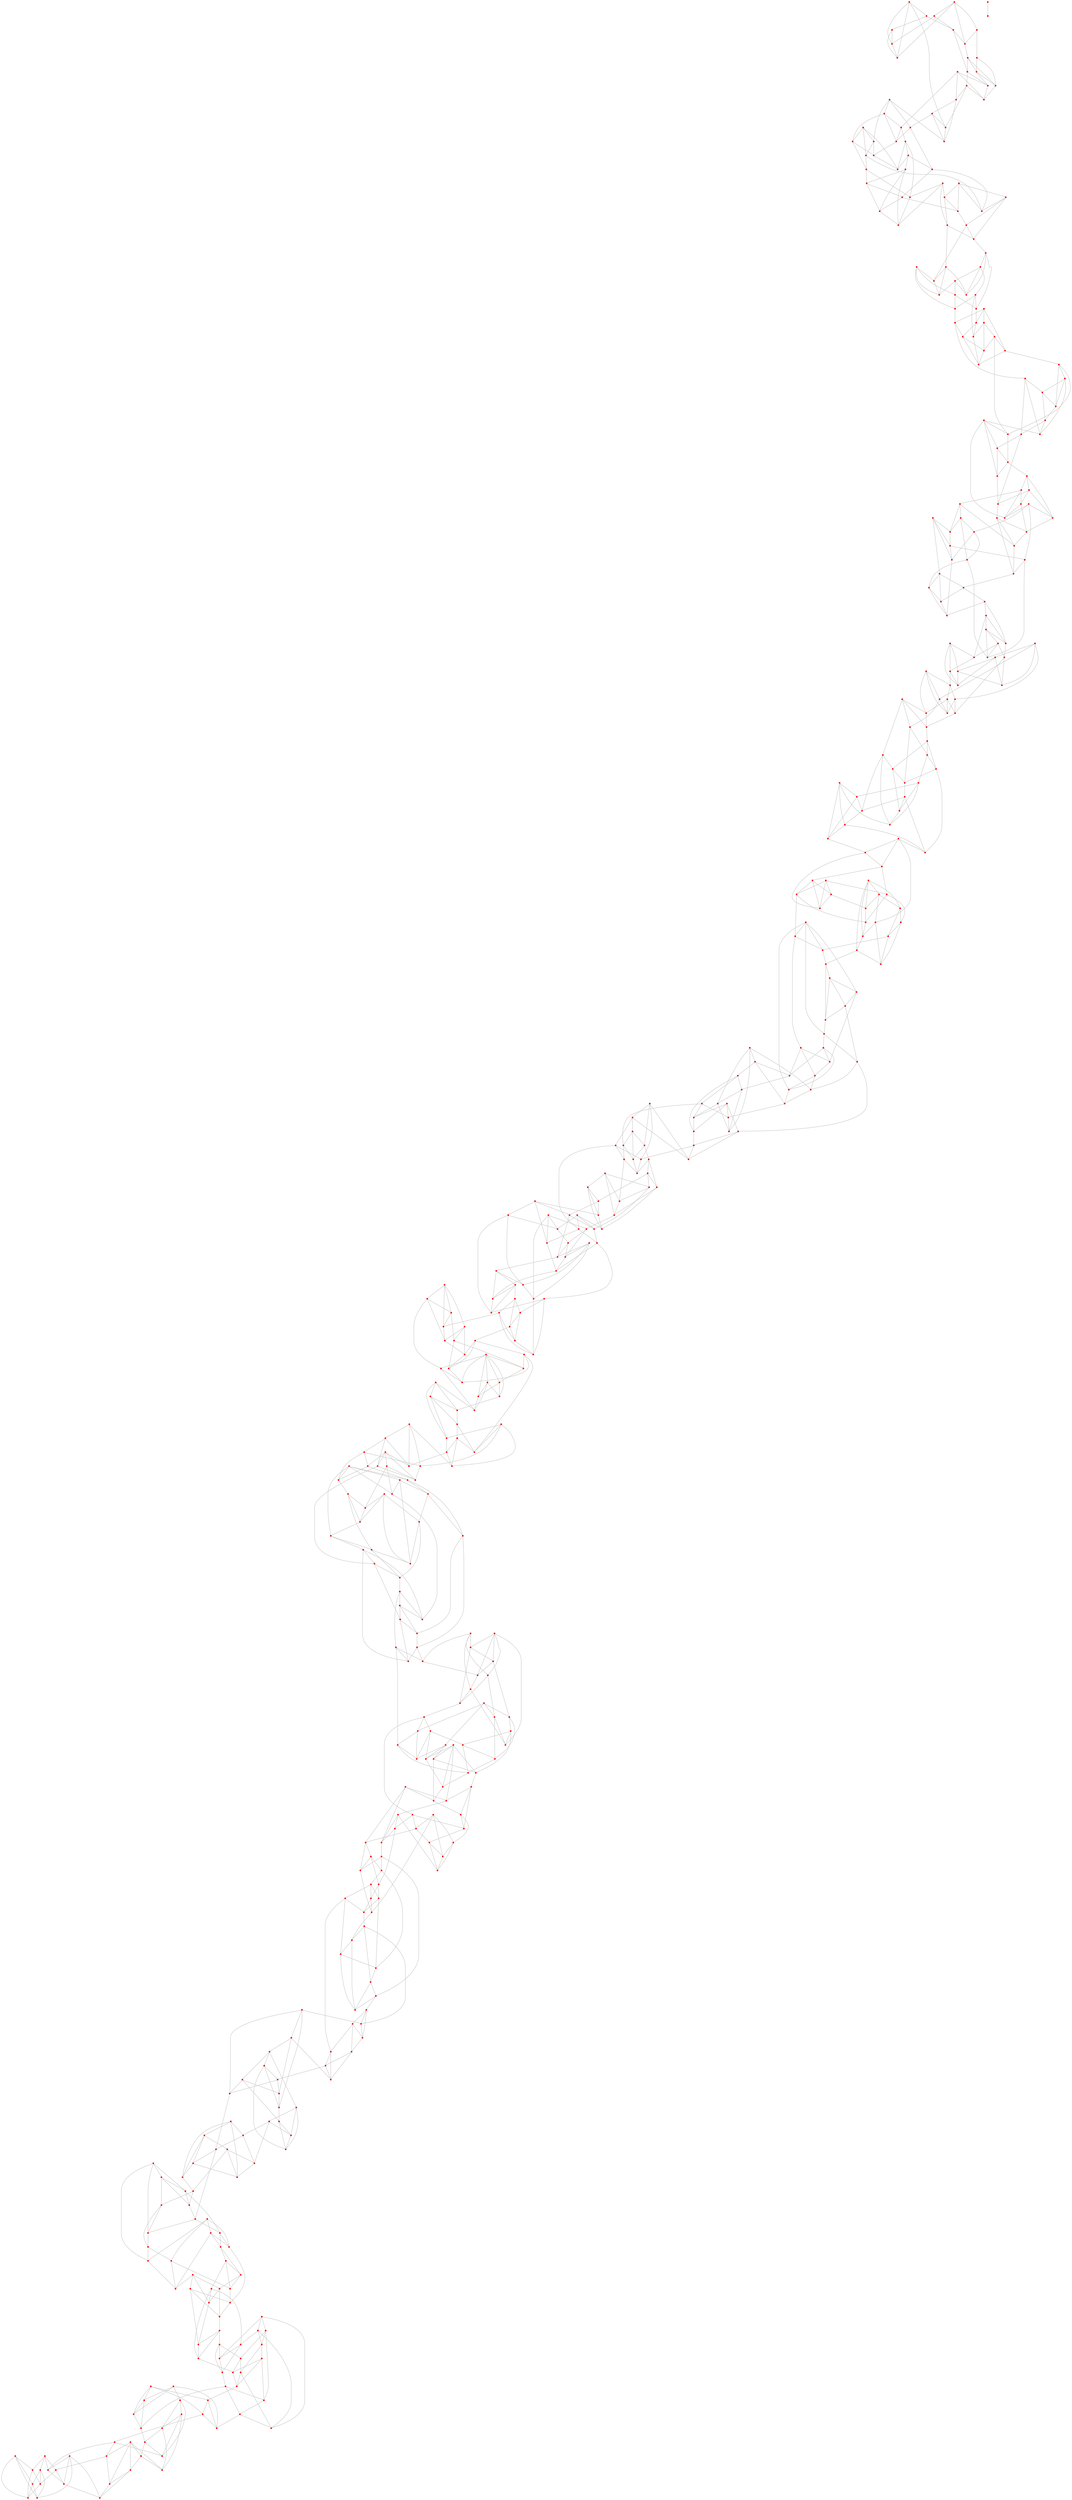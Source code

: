 graph {
	0 [color=red shape=point]
	1 [color=red shape=point]
	2 [color=red shape=point]
	3 [color=red shape=point]
	4 [color=red shape=point]
	5 [color=red shape=point]
	6 [color=red shape=point]
	7 [color=red shape=point]
	8 [color=red shape=point]
	9 [color=red shape=point]
	10 [color=red shape=point]
	11 [color=red shape=point]
	12 [color=red shape=point]
	13 [color=red shape=point]
	14 [color=red shape=point]
	15 [color=red shape=point]
	16 [color=red shape=point]
	17 [color=red shape=point]
	18 [color=red shape=point]
	19 [color=red shape=point]
	20 [color=red shape=point]
	21 [color=red shape=point]
	22 [color=red shape=point]
	23 [color=red shape=point]
	24 [color=red shape=point]
	25 [color=red shape=point]
	26 [color=red shape=point]
	27 [color=red shape=point]
	28 [color=red shape=point]
	29 [color=red shape=point]
	30 [color=red shape=point]
	31 [color=red shape=point]
	32 [color=red shape=point]
	33 [color=red shape=point]
	34 [color=red shape=point]
	35 [color=red shape=point]
	36 [color=red shape=point]
	37 [color=red shape=point]
	38 [color=red shape=point]
	39 [color=red shape=point]
	40 [color=red shape=point]
	41 [color=red shape=point]
	42 [color=red shape=point]
	43 [color=red shape=point]
	44 [color=red shape=point]
	45 [color=red shape=point]
	46 [color=red shape=point]
	47 [color=red shape=point]
	48 [color=red shape=point]
	49 [color=red shape=point]
	50 [color=red shape=point]
	51 [color=red shape=point]
	52 [color=red shape=point]
	53 [color=red shape=point]
	54 [color=red shape=point]
	55 [color=red shape=point]
	56 [color=red shape=point]
	57 [color=red shape=point]
	58 [color=red shape=point]
	59 [color=red shape=point]
	60 [color=red shape=point]
	61 [color=red shape=point]
	62 [color=red shape=point]
	63 [color=red shape=point]
	64 [color=red shape=point]
	65 [color=red shape=point]
	66 [color=red shape=point]
	67 [color=red shape=point]
	68 [color=red shape=point]
	69 [color=red shape=point]
	70 [color=red shape=point]
	71 [color=red shape=point]
	72 [color=red shape=point]
	73 [color=red shape=point]
	74 [color=red shape=point]
	75 [color=red shape=point]
	76 [color=red shape=point]
	77 [color=red shape=point]
	78 [color=red shape=point]
	79 [color=red shape=point]
	80 [color=red shape=point]
	81 [color=red shape=point]
	82 [color=red shape=point]
	83 [color=red shape=point]
	84 [color=red shape=point]
	85 [color=red shape=point]
	86 [color=red shape=point]
	87 [color=red shape=point]
	88 [color=red shape=point]
	89 [color=red shape=point]
	90 [color=red shape=point]
	91 [color=red shape=point]
	92 [color=red shape=point]
	93 [color=red shape=point]
	94 [color=red shape=point]
	95 [color=red shape=point]
	96 [color=red shape=point]
	97 [color=red shape=point]
	98 [color=red shape=point]
	99 [color=red shape=point]
	100 [color=red shape=point]
	101 [color=red shape=point]
	102 [color=red shape=point]
	103 [color=red shape=point]
	104 [color=red shape=point]
	105 [color=red shape=point]
	106 [color=red shape=point]
	107 [color=red shape=point]
	108 [color=red shape=point]
	109 [color=red shape=point]
	110 [color=red shape=point]
	111 [color=red shape=point]
	112 [color=red shape=point]
	113 [color=red shape=point]
	114 [color=red shape=point]
	115 [color=red shape=point]
	116 [color=red shape=point]
	117 [color=red shape=point]
	118 [color=red shape=point]
	119 [color=red shape=point]
	120 [color=red shape=point]
	121 [color=red shape=point]
	122 [color=red shape=point]
	123 [color=red shape=point]
	124 [color=red shape=point]
	125 [color=red shape=point]
	126 [color=red shape=point]
	127 [color=red shape=point]
	128 [color=red shape=point]
	129 [color=red shape=point]
	130 [color=red shape=point]
	131 [color=red shape=point]
	132 [color=red shape=point]
	133 [color=red shape=point]
	134 [color=red shape=point]
	135 [color=red shape=point]
	136 [color=red shape=point]
	137 [color=red shape=point]
	138 [color=red shape=point]
	139 [color=red shape=point]
	140 [color=red shape=point]
	141 [color=red shape=point]
	142 [color=red shape=point]
	143 [color=red shape=point]
	144 [color=red shape=point]
	145 [color=red shape=point]
	146 [color=red shape=point]
	147 [color=red shape=point]
	148 [color=red shape=point]
	149 [color=red shape=point]
	150 [color=red shape=point]
	151 [color=red shape=point]
	152 [color=red shape=point]
	153 [color=red shape=point]
	154 [color=red shape=point]
	155 [color=red shape=point]
	156 [color=red shape=point]
	157 [color=red shape=point]
	158 [color=red shape=point]
	159 [color=red shape=point]
	160 [color=red shape=point]
	161 [color=red shape=point]
	162 [color=red shape=point]
	163 [color=red shape=point]
	164 [color=red shape=point]
	165 [color=red shape=point]
	166 [color=red shape=point]
	167 [color=red shape=point]
	168 [color=red shape=point]
	169 [color=red shape=point]
	170 [color=red shape=point]
	171 [color=red shape=point]
	172 [color=red shape=point]
	173 [color=red shape=point]
	174 [color=red shape=point]
	175 [color=red shape=point]
	176 [color=red shape=point]
	177 [color=red shape=point]
	178 [color=red shape=point]
	179 [color=red shape=point]
	180 [color=red shape=point]
	181 [color=red shape=point]
	182 [color=red shape=point]
	183 [color=red shape=point]
	184 [color=red shape=point]
	185 [color=red shape=point]
	186 [color=red shape=point]
	187 [color=red shape=point]
	188 [color=red shape=point]
	189 [color=red shape=point]
	190 [color=red shape=point]
	191 [color=red shape=point]
	192 [color=red shape=point]
	193 [color=red shape=point]
	194 [color=red shape=point]
	195 [color=red shape=point]
	196 [color=red shape=point]
	197 [color=red shape=point]
	198 [color=red shape=point]
	199 [color=red shape=point]
	200 [color=red shape=point]
	201 [color=red shape=point]
	202 [color=red shape=point]
	203 [color=red shape=point]
	204 [color=red shape=point]
	205 [color=red shape=point]
	206 [color=red shape=point]
	207 [color=red shape=point]
	208 [color=red shape=point]
	209 [color=red shape=point]
	210 [color=red shape=point]
	211 [color=red shape=point]
	212 [color=red shape=point]
	213 [color=red shape=point]
	214 [color=red shape=point]
	215 [color=red shape=point]
	216 [color=red shape=point]
	217 [color=red shape=point]
	218 [color=red shape=point]
	219 [color=red shape=point]
	220 [color=red shape=point]
	221 [color=red shape=point]
	222 [color=red shape=point]
	223 [color=red shape=point]
	224 [color=red shape=point]
	225 [color=red shape=point]
	226 [color=red shape=point]
	227 [color=red shape=point]
	228 [color=red shape=point]
	229 [color=red shape=point]
	230 [color=red shape=point]
	231 [color=red shape=point]
	232 [color=red shape=point]
	233 [color=red shape=point]
	234 [color=red shape=point]
	235 [color=red shape=point]
	236 [color=red shape=point]
	237 [color=red shape=point]
	238 [color=red shape=point]
	239 [color=red shape=point]
	240 [color=red shape=point]
	241 [color=red shape=point]
	242 [color=red shape=point]
	243 [color=red shape=point]
	244 [color=red shape=point]
	245 [color=red shape=point]
	246 [color=red shape=point]
	247 [color=red shape=point]
	248 [color=red shape=point]
	249 [color=red shape=point]
	250 [color=red shape=point]
	251 [color=red shape=point]
	252 [color=red shape=point]
	253 [color=red shape=point]
	254 [color=red shape=point]
	255 [color=red shape=point]
	256 [color=red shape=point]
	257 [color=red shape=point]
	258 [color=red shape=point]
	259 [color=red shape=point]
	260 [color=red shape=point]
	261 [color=red shape=point]
	262 [color=red shape=point]
	263 [color=red shape=point]
	264 [color=red shape=point]
	265 [color=red shape=point]
	266 [color=red shape=point]
	267 [color=red shape=point]
	268 [color=red shape=point]
	269 [color=red shape=point]
	270 [color=red shape=point]
	271 [color=red shape=point]
	272 [color=red shape=point]
	273 [color=red shape=point]
	274 [color=red shape=point]
	275 [color=red shape=point]
	276 [color=red shape=point]
	277 [color=red shape=point]
	278 [color=red shape=point]
	279 [color=red shape=point]
	280 [color=red shape=point]
	281 [color=red shape=point]
	282 [color=red shape=point]
	283 [color=red shape=point]
	284 [color=red shape=point]
	285 [color=red shape=point]
	286 [color=red shape=point]
	287 [color=red shape=point]
	288 [color=red shape=point]
	289 [color=red shape=point]
	290 [color=red shape=point]
	291 [color=red shape=point]
	292 [color=red shape=point]
	293 [color=red shape=point]
	294 [color=red shape=point]
	295 [color=red shape=point]
	296 [color=red shape=point]
	297 [color=red shape=point]
	298 [color=red shape=point]
	299 [color=red shape=point]
	300 [color=red shape=point]
	301 [color=red shape=point]
	302 [color=red shape=point]
	303 [color=red shape=point]
	304 [color=red shape=point]
	305 [color=red shape=point]
	306 [color=red shape=point]
	307 [color=red shape=point]
	308 [color=red shape=point]
	309 [color=red shape=point]
	310 [color=red shape=point]
	311 [color=red shape=point]
	312 [color=red shape=point]
	313 [color=red shape=point]
	314 [color=red shape=point]
	315 [color=red shape=point]
	316 [color=red shape=point]
	317 [color=red shape=point]
	318 [color=red shape=point]
	319 [color=red shape=point]
	320 [color=red shape=point]
	321 [color=red shape=point]
	322 [color=red shape=point]
	323 [color=red shape=point]
	324 [color=red shape=point]
	325 [color=red shape=point]
	326 [color=red shape=point]
	327 [color=red shape=point]
	328 [color=red shape=point]
	329 [color=red shape=point]
	330 [color=red shape=point]
	331 [color=red shape=point]
	332 [color=red shape=point]
	333 [color=red shape=point]
	334 [color=red shape=point]
	335 [color=red shape=point]
	336 [color=red shape=point]
	337 [color=red shape=point]
	338 [color=red shape=point]
	339 [color=red shape=point]
	340 [color=red shape=point]
	341 [color=red shape=point]
	342 [color=red shape=point]
	343 [color=red shape=point]
	344 [color=red shape=point]
	345 [color=red shape=point]
	346 [color=red shape=point]
	347 [color=red shape=point]
	348 [color=red shape=point]
	349 [color=red shape=point]
	350 [color=red shape=point]
	351 [color=red shape=point]
	352 [color=red shape=point]
	353 [color=red shape=point]
	354 [color=red shape=point]
	355 [color=red shape=point]
	356 [color=red shape=point]
	357 [color=red shape=point]
	358 [color=red shape=point]
	359 [color=red shape=point]
	360 [color=red shape=point]
	361 [color=red shape=point]
	362 [color=red shape=point]
	363 [color=red shape=point]
	364 [color=red shape=point]
	365 [color=red shape=point]
	366 [color=red shape=point]
	367 [color=red shape=point]
	368 [color=red shape=point]
	369 [color=red shape=point]
	370 [color=red shape=point]
	371 [color=red shape=point]
	372 [color=red shape=point]
	373 [color=red shape=point]
	374 [color=red shape=point]
	375 [color=red shape=point]
	376 [color=red shape=point]
	377 [color=red shape=point]
	378 [color=red shape=point]
	379 [color=red shape=point]
	380 [color=red shape=point]
	381 [color=red shape=point]
	382 [color=red shape=point]
	383 [color=red shape=point]
	384 [color=red shape=point]
	385 [color=red shape=point]
	386 [color=red shape=point]
	387 [color=red shape=point]
	388 [color=red shape=point]
	389 [color=red shape=point]
	390 [color=red shape=point]
	391 [color=red shape=point]
	392 [color=red shape=point]
	393 [color=red shape=point]
	394 [color=red shape=point]
	395 [color=red shape=point]
	396 [color=red shape=point]
	397 [color=red shape=point]
	398 [color=red shape=point]
	399 [color=red shape=point]
	400 [color=red shape=point]
	401 [color=red shape=point]
	402 [color=red shape=point]
	403 [color=red shape=point]
	404 [color=red shape=point]
	405 [color=red shape=point]
	406 [color=red shape=point]
	407 [color=red shape=point]
	408 [color=red shape=point]
	409 [color=red shape=point]
	410 [color=red shape=point]
	411 [color=red shape=point]
	412 [color=red shape=point]
	413 [color=red shape=point]
	414 [color=red shape=point]
	415 [color=red shape=point]
	416 [color=red shape=point]
	417 [color=red shape=point]
	418 [color=red shape=point]
	419 [color=red shape=point]
	420 [color=red shape=point]
	421 [color=red shape=point]
	422 [color=red shape=point]
	423 [color=red shape=point]
	424 [color=red shape=point]
	425 [color=red shape=point]
	426 [color=red shape=point]
	427 [color=red shape=point]
	428 [color=red shape=point]
	429 [color=red shape=point]
	430 [color=red shape=point]
	431 [color=red shape=point]
	432 [color=red shape=point]
	433 [color=red shape=point]
	434 [color=red shape=point]
	435 [color=red shape=point]
	436 [color=red shape=point]
	437 [color=red shape=point]
	438 [color=red shape=point]
	439 [color=red shape=point]
	440 [color=red shape=point]
	441 [color=red shape=point]
	442 [color=red shape=point]
	443 [color=red shape=point]
	444 [color=red shape=point]
	445 [color=red shape=point]
	446 [color=red shape=point]
	447 [color=red shape=point]
	448 [color=red shape=point]
	449 [color=red shape=point]
	450 [color=red shape=point]
	451 [color=red shape=point]
	452 [color=red shape=point]
	453 [color=red shape=point]
	454 [color=red shape=point]
	455 [color=red shape=point]
	456 [color=red shape=point]
	457 [color=red shape=point]
	458 [color=red shape=point]
	459 [color=red shape=point]
	460 [color=red shape=point]
	461 [color=red shape=point]
	462 [color=red shape=point]
	463 [color=red shape=point]
	464 [color=red shape=point]
	465 [color=red shape=point]
	466 [color=red shape=point]
	467 [color=red shape=point]
	468 [color=red shape=point]
	469 [color=red shape=point]
	470 [color=red shape=point]
	471 [color=red shape=point]
	472 [color=red shape=point]
	473 [color=red shape=point]
	474 [color=red shape=point]
	475 [color=red shape=point]
	476 [color=red shape=point]
	477 [color=red shape=point]
	478 [color=red shape=point]
	479 [color=red shape=point]
	480 [color=red shape=point]
	481 [color=red shape=point]
	482 [color=red shape=point]
	483 [color=red shape=point]
	484 [color=red shape=point]
	485 [color=red shape=point]
	486 [color=red shape=point]
	487 [color=red shape=point]
	488 [color=red shape=point]
	489 [color=red shape=point]
	490 [color=red shape=point]
	491 [color=red shape=point]
	492 [color=red shape=point]
	493 [color=red shape=point]
	494 [color=red shape=point]
	495 [color=red shape=point]
	496 [color=red shape=point]
	497 [color=red shape=point]
	498 [color=red shape=point]
	499 [color=red shape=point]
	1 -- 0 [color=gray]
	2 -- 1 [color=gray]
	2 -- 0 [color=gray]
	4 -- 0 [color=gray]
	4 -- 3 [color=gray]
	5 -- 4 [color=gray]
	5 -- 3 [color=gray]
	5 -- 1 [color=gray]
	6 -- 0 [color=gray]
	6 -- 2 [color=gray]
	6 -- 4 [color=gray]
	6 -- 3 [color=gray]
	8 -- 7 [color=gray]
	9 -- 8 [color=gray]
	10 -- 8 [color=gray]
	10 -- 9 [color=gray]
	10 -- 3 [color=gray]
	10 -- 7 [color=gray]
	11 -- 8 [color=gray]
	11 -- 1 [color=gray]
	12 -- 2 [color=gray]
	12 -- 5 [color=gray]
	12 -- 11 [color=gray]
	12 -- 9 [color=gray]
	13 -- 7 [color=gray]
	14 -- 11 [color=gray]
	14 -- 13 [color=gray]
	15 -- 7 [color=gray]
	15 -- 13 [color=gray]
	17 -- 16 [color=gray]
	17 -- 15 [color=gray]
	18 -- 17 [color=gray]
	18 -- 14 [color=gray]
	18 -- 13 [color=gray]
	18 -- 16 [color=gray]
	18 -- 15 [color=gray]
	20 -- 17 [color=gray]
	20 -- 19 [color=gray]
	21 -- 20 [color=gray]
	21 -- 16 [color=gray]
	22 -- 19 [color=gray]
	22 -- 21 [color=gray]
	22 -- 16 [color=gray]
	23 -- 21 [color=gray]
	23 -- 19 [color=gray]
	23 -- 22 [color=gray]
	24 -- 19 [color=gray]
	24 -- 14 [color=gray]
	24 -- 9 [color=gray]
	25 -- 20 [color=gray]
	26 -- 25 [color=gray]
	27 -- 25 [color=gray]
	27 -- 26 [color=gray]
	29 -- 23 [color=gray]
	29 -- 26 [color=gray]
	29 -- 28 [color=gray]
	29 -- 27 [color=gray]
	30 -- 28 [color=gray]
	30 -- 24 [color=gray]
	31 -- 28 [color=gray]
	31 -- 30 [color=gray]
	32 -- 31 [color=gray]
	33 -- 26 [color=gray]
	33 -- 27 [color=gray]
	33 -- 30 [color=gray]
	33 -- 31 [color=gray]
	35 -- 32 [color=gray]
	35 -- 34 [color=gray]
	36 -- 28 [color=gray]
	36 -- 34 [color=gray]
	37 -- 32 [color=gray]
	38 -- 36 [color=gray]
	39 -- 38 [color=gray]
	39 -- 36 [color=gray]
	39 -- 25 [color=gray]
	40 -- 37 [color=gray]
	40 -- 35 [color=gray]
	41 -- 37 [color=gray]
	41 -- 32 [color=gray]
	41 -- 38 [color=gray]
	42 -- 41 [color=gray]
	42 -- 35 [color=gray]
	43 -- 38 [color=gray]
	43 -- 40 [color=gray]
	43 -- 42 [color=gray]
	44 -- 39 [color=gray]
	45 -- 44 [color=gray]
	46 -- 44 [color=gray]
	46 -- 45 [color=gray]
	47 -- 46 [color=gray]
	47 -- 34 [color=gray]
	47 -- 42 [color=gray]
	48 -- 45 [color=gray]
	48 -- 40 [color=gray]
	48 -- 44 [color=gray]
	49 -- 47 [color=gray]
	49 -- 34 [color=gray]
	49 -- 43 [color=gray]
	49 -- 45 [color=gray]
	50 -- 37 [color=gray]
	51 -- 50 [color=gray]
	52 -- 50 [color=gray]
	52 -- 48 [color=gray]
	52 -- 51 [color=gray]
	53 -- 52 [color=gray]
	54 -- 51 [color=gray]
	55 -- 53 [color=gray]
	56 -- 53 [color=gray]
	56 -- 55 [color=gray]
	56 -- 51 [color=gray]
	57 -- 46 [color=gray]
	57 -- 54 [color=gray]
	57 -- 50 [color=gray]
	58 -- 55 [color=gray]
	59 -- 53 [color=gray]
	59 -- 54 [color=gray]
	61 -- 60 [color=gray]
	61 -- 54 [color=gray]
	61 -- 59 [color=gray]
	61 -- 56 [color=gray]
	62 -- 58 [color=gray]
	62 -- 59 [color=gray]
	63 -- 58 [color=gray]
	63 -- 60 [color=gray]
	64 -- 58 [color=gray]
	64 -- 57 [color=gray]
	64 -- 62 [color=gray]
	65 -- 64 [color=gray]
	65 -- 62 [color=gray]
	66 -- 55 [color=gray]
	67 -- 60 [color=gray]
	67 -- 65 [color=gray]
	67 -- 66 [color=gray]
	68 -- 60 [color=gray]
	69 -- 67 [color=gray]
	69 -- 66 [color=gray]
	69 -- 68 [color=gray]
	69 -- 63 [color=gray]
	70 -- 66 [color=gray]
	70 -- 65 [color=gray]
	71 -- 68 [color=gray]
	71 -- 63 [color=gray]
	72 -- 71 [color=gray]
	73 -- 72 [color=gray]
	73 -- 71 [color=gray]
	74 -- 70 [color=gray]
	74 -- 72 [color=gray]
	75 -- 74 [color=gray]
	76 -- 70 [color=gray]
	76 -- 75 [color=gray]
	77 -- 75 [color=gray]
	77 -- 73 [color=gray]
	77 -- 76 [color=gray]
	78 -- 68 [color=gray]
	78 -- 76 [color=gray]
	78 -- 72 [color=gray]
	78 -- 77 [color=gray]
	79 -- 75 [color=gray]
	79 -- 73 [color=gray]
	81 -- 80 [color=gray]
	82 -- 81 [color=gray]
	82 -- 79 [color=gray]
	82 -- 80 [color=gray]
	83 -- 79 [color=gray]
	84 -- 83 [color=gray]
	84 -- 80 [color=gray]
	85 -- 84 [color=gray]
	85 -- 74 [color=gray]
	86 -- 84 [color=gray]
	86 -- 82 [color=gray]
	86 -- 83 [color=gray]
	87 -- 81 [color=gray]
	87 -- 85 [color=gray]
	88 -- 86 [color=gray]
	88 -- 80 [color=gray]
	88 -- 87 [color=gray]
	88 -- 83 [color=gray]
	90 -- 89 [color=gray]
	91 -- 81 [color=gray]
	91 -- 87 [color=gray]
	91 -- 90 [color=gray]
	92 -- 90 [color=gray]
	92 -- 91 [color=gray]
	92 -- 89 [color=gray]
	93 -- 90 [color=gray]
	93 -- 89 [color=gray]
	94 -- 93 [color=gray]
	95 -- 94 [color=gray]
	96 -- 85 [color=gray]
	97 -- 93 [color=gray]
	97 -- 95 [color=gray]
	97 -- 96 [color=gray]
	98 -- 95 [color=gray]
	98 -- 96 [color=gray]
	99 -- 89 [color=gray]
	99 -- 94 [color=gray]
	99 -- 98 [color=gray]
	101 -- 100 [color=gray]
	101 -- 98 [color=gray]
	102 -- 97 [color=gray]
	102 -- 92 [color=gray]
	102 -- 99 [color=gray]
	103 -- 100 [color=gray]
	103 -- 101 [color=gray]
	104 -- 100 [color=gray]
	104 -- 102 [color=gray]
	104 -- 95 [color=gray]
	105 -- 101 [color=gray]
	105 -- 100 [color=gray]
	106 -- 103 [color=gray]
	107 -- 105 [color=gray]
	107 -- 103 [color=gray]
	107 -- 106 [color=gray]
	108 -- 106 [color=gray]
	109 -- 108 [color=gray]
	109 -- 94 [color=gray]
	109 -- 96 [color=gray]
	109 -- 104 [color=gray]
	110 -- 107 [color=gray]
	110 -- 106 [color=gray]
	110 -- 108 [color=gray]
	112 -- 111 [color=gray]
	112 -- 110 [color=gray]
	113 -- 112 [color=gray]
	113 -- 111 [color=gray]
	114 -- 113 [color=gray]
	115 -- 114 [color=gray]
	115 -- 111 [color=gray]
	116 -- 111 [color=gray]
	116 -- 115 [color=gray]
	117 -- 116 [color=gray]
	117 -- 108 [color=gray]
	117 -- 113 [color=gray]
	118 -- 117 [color=gray]
	119 -- 105 [color=gray]
	119 -- 115 [color=gray]
	119 -- 118 [color=gray]
	120 -- 116 [color=gray]
	121 -- 120 [color=gray]
	121 -- 118 [color=gray]
	122 -- 114 [color=gray]
	122 -- 118 [color=gray]
	123 -- 122 [color=gray]
	123 -- 121 [color=gray]
	123 -- 119 [color=gray]
	124 -- 121 [color=gray]
	124 -- 122 [color=gray]
	125 -- 123 [color=gray]
	125 -- 114 [color=gray]
	126 -- 120 [color=gray]
	127 -- 125 [color=gray]
	127 -- 124 [color=gray]
	127 -- 126 [color=gray]
	128 -- 112 [color=gray]
	128 -- 125 [color=gray]
	128 -- 126 [color=gray]
	129 -- 127 [color=gray]
	129 -- 126 [color=gray]
	130 -- 128 [color=gray]
	131 -- 124 [color=gray]
	131 -- 130 [color=gray]
	133 -- 132 [color=gray]
	134 -- 131 [color=gray]
	134 -- 130 [color=gray]
	134 -- 132 [color=gray]
	135 -- 133 [color=gray]
	135 -- 132 [color=gray]
	136 -- 132 [color=gray]
	136 -- 133 [color=gray]
	137 -- 129 [color=gray]
	137 -- 135 [color=gray]
	138 -- 135 [color=gray]
	139 -- 138 [color=gray]
	139 -- 136 [color=gray]
	140 -- 133 [color=gray]
	140 -- 120 [color=gray]
	140 -- 136 [color=gray]
	140 -- 137 [color=gray]
	141 -- 139 [color=gray]
	142 -- 134 [color=gray]
	143 -- 141 [color=gray]
	143 -- 129 [color=gray]
	143 -- 142 [color=gray]
	143 -- 130 [color=gray]
	144 -- 131 [color=gray]
	144 -- 138 [color=gray]
	144 -- 137 [color=gray]
	145 -- 138 [color=gray]
	145 -- 139 [color=gray]
	145 -- 142 [color=gray]
	146 -- 145 [color=gray]
	147 -- 141 [color=gray]
	148 -- 147 [color=gray]
	149 -- 146 [color=gray]
	149 -- 141 [color=gray]
	150 -- 148 [color=gray]
	150 -- 142 [color=gray]
	150 -- 149 [color=gray]
	150 -- 147 [color=gray]
	150 -- 146 [color=gray]
	151 -- 147 [color=gray]
	152 -- 151 [color=gray]
	153 -- 152 [color=gray]
	153 -- 151 [color=gray]
	155 -- 154 [color=gray]
	155 -- 153 [color=gray]
	155 -- 148 [color=gray]
	156 -- 154 [color=gray]
	156 -- 151 [color=gray]
	157 -- 149 [color=gray]
	157 -- 154 [color=gray]
	157 -- 148 [color=gray]
	159 -- 158 [color=gray]
	159 -- 153 [color=gray]
	159 -- 146 [color=gray]
	160 -- 158 [color=gray]
	160 -- 152 [color=gray]
	161 -- 152 [color=gray]
	161 -- 159 [color=gray]
	162 -- 156 [color=gray]
	162 -- 154 [color=gray]
	163 -- 162 [color=gray]
	163 -- 157 [color=gray]
	163 -- 161 [color=gray]
	163 -- 160 [color=gray]
	164 -- 144 [color=gray]
	164 -- 155 [color=gray]
	164 -- 162 [color=gray]
	165 -- 164 [color=gray]
	166 -- 158 [color=gray]
	166 -- 165 [color=gray]
	167 -- 160 [color=gray]
	167 -- 165 [color=gray]
	168 -- 166 [color=gray]
	169 -- 168 [color=gray]
	169 -- 161 [color=gray]
	170 -- 168 [color=gray]
	171 -- 169 [color=gray]
	171 -- 165 [color=gray]
	172 -- 166 [color=gray]
	172 -- 170 [color=gray]
	172 -- 171 [color=gray]
	172 -- 167 [color=gray]
	173 -- 168 [color=gray]
	173 -- 169 [color=gray]
	173 -- 171 [color=gray]
	173 -- 167 [color=gray]
	173 -- 158 [color=gray]
	175 -- 156 [color=gray]
	175 -- 174 [color=gray]
	175 -- 170 [color=gray]
	176 -- 170 [color=gray]
	176 -- 174 [color=gray]
	177 -- 176 [color=gray]
	178 -- 177 [color=gray]
	178 -- 174 [color=gray]
	180 -- 177 [color=gray]
	180 -- 178 [color=gray]
	180 -- 179 [color=gray]
	181 -- 175 [color=gray]
	181 -- 179 [color=gray]
	181 -- 180 [color=gray]
	182 -- 177 [color=gray]
	182 -- 176 [color=gray]
	183 -- 181 [color=gray]
	184 -- 183 [color=gray]
	184 -- 178 [color=gray]
	185 -- 179 [color=gray]
	185 -- 184 [color=gray]
	185 -- 174 [color=gray]
	187 -- 186 [color=gray]
	187 -- 183 [color=gray]
	188 -- 182 [color=gray]
	188 -- 187 [color=gray]
	189 -- 186 [color=gray]
	189 -- 183 [color=gray]
	190 -- 185 [color=gray]
	190 -- 189 [color=gray]
	191 -- 190 [color=gray]
	192 -- 191 [color=gray]
	193 -- 192 [color=gray]
	193 -- 191 [color=gray]
	193 -- 187 [color=gray]
	193 -- 186 [color=gray]
	194 -- 191 [color=gray]
	194 -- 192 [color=gray]
	194 -- 189 [color=gray]
	195 -- 188 [color=gray]
	195 -- 182 [color=gray]
	196 -- 179 [color=gray]
	197 -- 188 [color=gray]
	197 -- 196 [color=gray]
	197 -- 186 [color=gray]
	198 -- 194 [color=gray]
	199 -- 190 [color=gray]
	199 -- 197 [color=gray]
	199 -- 196 [color=gray]
	199 -- 195 [color=gray]
	199 -- 198 [color=gray]
	200 -- 195 [color=gray]
	200 -- 198 [color=gray]
	202 -- 201 [color=gray]
	202 -- 184 [color=gray]
	203 -- 201 [color=gray]
	204 -- 192 [color=gray]
	204 -- 196 [color=gray]
	204 -- 201 [color=gray]
	205 -- 200 [color=gray]
	205 -- 203 [color=gray]
	205 -- 198 [color=gray]
	207 -- 202 [color=gray]
	207 -- 200 [color=gray]
	207 -- 201 [color=gray]
	207 -- 206 [color=gray]
	207 -- 204 [color=gray]
	208 -- 206 [color=gray]
	208 -- 202 [color=gray]
	208 -- 205 [color=gray]
	210 -- 203 [color=gray]
	210 -- 209 [color=gray]
	210 -- 206 [color=gray]
	210 -- 208 [color=gray]
	211 -- 206 [color=gray]
	211 -- 209 [color=gray]
	213 -- 211 [color=gray]
	213 -- 209 [color=gray]
	213 -- 212 [color=gray]
	214 -- 211 [color=gray]
	215 -- 214 [color=gray]
	215 -- 212 [color=gray]
	215 -- 203 [color=gray]
	215 -- 209 [color=gray]
	216 -- 212 [color=gray]
	216 -- 213 [color=gray]
	217 -- 216 [color=gray]
	218 -- 214 [color=gray]
	218 -- 216 [color=gray]
	218 -- 217 [color=gray]
	220 -- 218 [color=gray]
	220 -- 214 [color=gray]
	220 -- 217 [color=gray]
	220 -- 219 [color=gray]
	221 -- 219 [color=gray]
	222 -- 217 [color=gray]
	223 -- 219 [color=gray]
	223 -- 222 [color=gray]
	223 -- 221 [color=gray]
	224 -- 222 [color=gray]
	224 -- 221 [color=gray]
	226 -- 219 [color=gray]
	226 -- 225 [color=gray]
	227 -- 224 [color=gray]
	228 -- 225 [color=gray]
	228 -- 221 [color=gray]
	228 -- 223 [color=gray]
	228 -- 222 [color=gray]
	228 -- 224 [color=gray]
	228 -- 227 [color=gray]
	228 -- 226 [color=gray]
	229 -- 225 [color=gray]
	229 -- 227 [color=gray]
	229 -- 212 [color=gray]
	230 -- 225 [color=gray]
	231 -- 227 [color=gray]
	231 -- 230 [color=gray]
	232 -- 230 [color=gray]
	233 -- 232 [color=gray]
	234 -- 230 [color=gray]
	234 -- 229 [color=gray]
	234 -- 232 [color=gray]
	235 -- 231 [color=gray]
	235 -- 232 [color=gray]
	235 -- 233 [color=gray]
	236 -- 233 [color=gray]
	237 -- 231 [color=gray]
	237 -- 236 [color=gray]
	238 -- 237 [color=gray]
	238 -- 233 [color=gray]
	238 -- 226 [color=gray]
	239 -- 235 [color=gray]
	239 -- 236 [color=gray]
	239 -- 238 [color=gray]
	239 -- 237 [color=gray]
	241 -- 240 [color=gray]
	242 -- 241 [color=gray]
	242 -- 234 [color=gray]
	243 -- 236 [color=gray]
	243 -- 240 [color=gray]
	243 -- 241 [color=gray]
	244 -- 242 [color=gray]
	244 -- 241 [color=gray]
	245 -- 244 [color=gray]
	245 -- 243 [color=gray]
	245 -- 242 [color=gray]
	247 -- 246 [color=gray]
	247 -- 244 [color=gray]
	247 -- 240 [color=gray]
	248 -- 246 [color=gray]
	249 -- 246 [color=gray]
	249 -- 245 [color=gray]
	249 -- 248 [color=gray]
	250 -- 240 [color=gray]
	251 -- 250 [color=gray]
	252 -- 249 [color=gray]
	252 -- 251 [color=gray]
	252 -- 248 [color=gray]
	253 -- 248 [color=gray]
	254 -- 252 [color=gray]
	255 -- 253 [color=gray]
	256 -- 250 [color=gray]
	256 -- 254 [color=gray]
	256 -- 255 [color=gray]
	256 -- 251 [color=gray]
	257 -- 254 [color=gray]
	257 -- 255 [color=gray]
	258 -- 253 [color=gray]
	258 -- 247 [color=gray]
	259 -- 257 [color=gray]
	260 -- 257 [color=gray]
	260 -- 255 [color=gray]
	261 -- 251 [color=gray]
	261 -- 259 [color=gray]
	261 -- 246 [color=gray]
	262 -- 253 [color=gray]
	263 -- 260 [color=gray]
	263 -- 250 [color=gray]
	263 -- 262 [color=gray]
	263 -- 259 [color=gray]
	264 -- 258 [color=gray]
	265 -- 254 [color=gray]
	265 -- 264 [color=gray]
	266 -- 258 [color=gray]
	266 -- 262 [color=gray]
	268 -- 266 [color=gray]
	268 -- 259 [color=gray]
	268 -- 267 [color=gray]
	268 -- 264 [color=gray]
	269 -- 267 [color=gray]
	270 -- 265 [color=gray]
	270 -- 262 [color=gray]
	270 -- 269 [color=gray]
	270 -- 261 [color=gray]
	271 -- 269 [color=gray]
	271 -- 265 [color=gray]
	272 -- 267 [color=gray]
	272 -- 271 [color=gray]
	272 -- 269 [color=gray]
	273 -- 260 [color=gray]
	274 -- 273 [color=gray]
	275 -- 264 [color=gray]
	275 -- 274 [color=gray]
	276 -- 273 [color=gray]
	276 -- 274 [color=gray]
	276 -- 272 [color=gray]
	276 -- 275 [color=gray]
	277 -- 267 [color=gray]
	277 -- 273 [color=gray]
	278 -- 275 [color=gray]
	278 -- 277 [color=gray]
	278 -- 271 [color=gray]
	280 -- 279 [color=gray]
	280 -- 278 [color=gray]
	280 -- 277 [color=gray]
	281 -- 279 [color=gray]
	282 -- 274 [color=gray]
	282 -- 279 [color=gray]
	283 -- 281 [color=gray]
	283 -- 266 [color=gray]
	283 -- 282 [color=gray]
	284 -- 279 [color=gray]
	285 -- 282 [color=gray]
	285 -- 284 [color=gray]
	286 -- 280 [color=gray]
	286 -- 284 [color=gray]
	287 -- 286 [color=gray]
	287 -- 285 [color=gray]
	287 -- 284 [color=gray]
	289 -- 288 [color=gray]
	289 -- 287 [color=gray]
	289 -- 283 [color=gray]
	290 -- 289 [color=gray]
	290 -- 281 [color=gray]
	290 -- 286 [color=gray]
	290 -- 288 [color=gray]
	291 -- 281 [color=gray]
	291 -- 288 [color=gray]
	292 -- 288 [color=gray]
	292 -- 291 [color=gray]
	293 -- 291 [color=gray]
	294 -- 293 [color=gray]
	296 -- 294 [color=gray]
	296 -- 295 [color=gray]
	297 -- 295 [color=gray]
	298 -- 294 [color=gray]
	298 -- 285 [color=gray]
	298 -- 297 [color=gray]
	299 -- 293 [color=gray]
	299 -- 294 [color=gray]
	299 -- 292 [color=gray]
	299 -- 297 [color=gray]
	300 -- 295 [color=gray]
	300 -- 296 [color=gray]
	301 -- 293 [color=gray]
	301 -- 300 [color=gray]
	301 -- 298 [color=gray]
	302 -- 300 [color=gray]
	303 -- 297 [color=gray]
	304 -- 302 [color=gray]
	304 -- 301 [color=gray]
	304 -- 303 [color=gray]
	305 -- 303 [color=gray]
	306 -- 305 [color=gray]
	306 -- 292 [color=gray]
	307 -- 296 [color=gray]
	307 -- 304 [color=gray]
	307 -- 295 [color=gray]
	307 -- 305 [color=gray]
	308 -- 303 [color=gray]
	309 -- 305 [color=gray]
	309 -- 308 [color=gray]
	310 -- 309 [color=gray]
	311 -- 308 [color=gray]
	311 -- 302 [color=gray]
	311 -- 310 [color=gray]
	312 -- 306 [color=gray]
	312 -- 311 [color=gray]
	313 -- 310 [color=gray]
	313 -- 302 [color=gray]
	313 -- 309 [color=gray]
	314 -- 312 [color=gray]
	315 -- 306 [color=gray]
	315 -- 314 [color=gray]
	316 -- 315 [color=gray]
	316 -- 310 [color=gray]
	317 -- 316 [color=gray]
	317 -- 315 [color=gray]
	317 -- 314 [color=gray]
	318 -- 314 [color=gray]
	318 -- 317 [color=gray]
	319 -- 318 [color=gray]
	320 -- 313 [color=gray]
	320 -- 319 [color=gray]
	321 -- 308 [color=gray]
	321 -- 319 [color=gray]
	321 -- 320 [color=gray]
	321 -- 312 [color=gray]
	321 -- 316 [color=gray]
	323 -- 318 [color=gray]
	323 -- 322 [color=gray]
	324 -- 322 [color=gray]
	324 -- 319 [color=gray]
	325 -- 323 [color=gray]
	326 -- 322 [color=gray]
	326 -- 324 [color=gray]
	327 -- 326 [color=gray]
	327 -- 324 [color=gray]
	328 -- 325 [color=gray]
	329 -- 328 [color=gray]
	330 -- 325 [color=gray]
	330 -- 322 [color=gray]
	331 -- 327 [color=gray]
	331 -- 330 [color=gray]
	331 -- 329 [color=gray]
	332 -- 328 [color=gray]
	332 -- 320 [color=gray]
	333 -- 327 [color=gray]
	333 -- 323 [color=gray]
	333 -- 331 [color=gray]
	333 -- 329 [color=gray]
	333 -- 325 [color=gray]
	335 -- 329 [color=gray]
	335 -- 334 [color=gray]
	336 -- 326 [color=gray]
	336 -- 328 [color=gray]
	337 -- 335 [color=gray]
	337 -- 332 [color=gray]
	337 -- 334 [color=gray]
	338 -- 336 [color=gray]
	338 -- 334 [color=gray]
	338 -- 335 [color=gray]
	338 -- 332 [color=gray]
	339 -- 337 [color=gray]
	339 -- 336 [color=gray]
	340 -- 339 [color=gray]
	340 -- 334 [color=gray]
	341 -- 340 [color=gray]
	343 -- 330 [color=gray]
	343 -- 340 [color=gray]
	343 -- 339 [color=gray]
	343 -- 342 [color=gray]
	344 -- 341 [color=gray]
	344 -- 342 [color=gray]
	345 -- 344 [color=gray]
	346 -- 341 [color=gray]
	346 -- 345 [color=gray]
	348 -- 346 [color=gray]
	348 -- 341 [color=gray]
	348 -- 347 [color=gray]
	348 -- 344 [color=gray]
	349 -- 347 [color=gray]
	350 -- 346 [color=gray]
	350 -- 349 [color=gray]
	350 -- 347 [color=gray]
	351 -- 342 [color=gray]
	351 -- 349 [color=gray]
	351 -- 345 [color=gray]
	352 -- 351 [color=gray]
	353 -- 342 [color=gray]
	353 -- 352 [color=gray]
	354 -- 349 [color=gray]
	354 -- 352 [color=gray]
	355 -- 353 [color=gray]
	355 -- 350 [color=gray]
	356 -- 347 [color=gray]
	356 -- 354 [color=gray]
	356 -- 345 [color=gray]
	357 -- 355 [color=gray]
	357 -- 352 [color=gray]
	358 -- 355 [color=gray]
	358 -- 354 [color=gray]
	358 -- 353 [color=gray]
	359 -- 358 [color=gray]
	360 -- 359 [color=gray]
	361 -- 360 [color=gray]
	361 -- 356 [color=gray]
	361 -- 357 [color=gray]
	361 -- 359 [color=gray]
	362 -- 359 [color=gray]
	364 -- 357 [color=gray]
	364 -- 363 [color=gray]
	365 -- 360 [color=gray]
	365 -- 363 [color=gray]
	365 -- 362 [color=gray]
	366 -- 363 [color=gray]
	366 -- 362 [color=gray]
	367 -- 365 [color=gray]
	367 -- 366 [color=gray]
	368 -- 360 [color=gray]
	368 -- 367 [color=gray]
	368 -- 364 [color=gray]
	368 -- 363 [color=gray]
	370 -- 362 [color=gray]
	370 -- 369 [color=gray]
	372 -- 371 [color=gray]
	372 -- 369 [color=gray]
	373 -- 372 [color=gray]
	373 -- 371 [color=gray]
	373 -- 369 [color=gray]
	374 -- 373 [color=gray]
	374 -- 369 [color=gray]
	374 -- 364 [color=gray]
	374 -- 366 [color=gray]
	375 -- 367 [color=gray]
	375 -- 371 [color=gray]
	376 -- 375 [color=gray]
	377 -- 371 [color=gray]
	377 -- 375 [color=gray]
	377 -- 376 [color=gray]
	377 -- 372 [color=gray]
	379 -- 370 [color=gray]
	379 -- 378 [color=gray]
	379 -- 376 [color=gray]
	380 -- 370 [color=gray]
	381 -- 380 [color=gray]
	381 -- 378 [color=gray]
	381 -- 379 [color=gray]
	382 -- 380 [color=gray]
	382 -- 381 [color=gray]
	382 -- 376 [color=gray]
	384 -- 382 [color=gray]
	384 -- 380 [color=gray]
	384 -- 383 [color=gray]
	385 -- 383 [color=gray]
	386 -- 383 [color=gray]
	386 -- 385 [color=gray]
	387 -- 385 [color=gray]
	387 -- 384 [color=gray]
	388 -- 385 [color=gray]
	388 -- 387 [color=gray]
	388 -- 386 [color=gray]
	389 -- 387 [color=gray]
	390 -- 378 [color=gray]
	390 -- 386 [color=gray]
	391 -- 383 [color=gray]
	392 -- 389 [color=gray]
	392 -- 378 [color=gray]
	393 -- 392 [color=gray]
	393 -- 391 [color=gray]
	394 -- 391 [color=gray]
	394 -- 390 [color=gray]
	395 -- 393 [color=gray]
	396 -- 390 [color=gray]
	396 -- 394 [color=gray]
	396 -- 395 [color=gray]
	397 -- 391 [color=gray]
	397 -- 395 [color=gray]
	397 -- 393 [color=gray]
	397 -- 388 [color=gray]
	398 -- 389 [color=gray]
	399 -- 395 [color=gray]
	399 -- 398 [color=gray]
	399 -- 396 [color=gray]
	400 -- 398 [color=gray]
	401 -- 398 [color=gray]
	401 -- 400 [color=gray]
	401 -- 389 [color=gray]
	402 -- 400 [color=gray]
	404 -- 392 [color=gray]
	404 -- 402 [color=gray]
	404 -- 394 [color=gray]
	404 -- 403 [color=gray]
	405 -- 400 [color=gray]
	405 -- 403 [color=gray]
	406 -- 405 [color=gray]
	406 -- 399 [color=gray]
	406 -- 403 [color=gray]
	407 -- 401 [color=gray]
	408 -- 402 [color=gray]
	408 -- 405 [color=gray]
	408 -- 407 [color=gray]
	409 -- 408 [color=gray]
	409 -- 402 [color=gray]
	409 -- 406 [color=gray]
	410 -- 407 [color=gray]
	411 -- 410 [color=gray]
	411 -- 409 [color=gray]
	412 -- 410 [color=gray]
	412 -- 411 [color=gray]
	413 -- 411 [color=gray]
	414 -- 412 [color=gray]
	414 -- 407 [color=gray]
	416 -- 412 [color=gray]
	416 -- 410 [color=gray]
	416 -- 403 [color=gray]
	416 -- 415 [color=gray]
	416 -- 413 [color=gray]
	417 -- 414 [color=gray]
	417 -- 415 [color=gray]
	418 -- 417 [color=gray]
	419 -- 417 [color=gray]
	419 -- 418 [color=gray]
	420 -- 419 [color=gray]
	420 -- 418 [color=gray]
	420 -- 415 [color=gray]
	421 -- 415 [color=gray]
	421 -- 414 [color=gray]
	421 -- 419 [color=gray]
	422 -- 418 [color=gray]
	422 -- 413 [color=gray]
	422 -- 420 [color=gray]
	424 -- 423 [color=gray]
	425 -- 423 [color=gray]
	425 -- 424 [color=gray]
	426 -- 421 [color=gray]
	426 -- 425 [color=gray]
	427 -- 423 [color=gray]
	427 -- 422 [color=gray]
	428 -- 424 [color=gray]
	428 -- 413 [color=gray]
	428 -- 427 [color=gray]
	429 -- 423 [color=gray]
	430 -- 425 [color=gray]
	430 -- 429 [color=gray]
	431 -- 429 [color=gray]
	431 -- 424 [color=gray]
	431 -- 428 [color=gray]
	432 -- 427 [color=gray]
	432 -- 430 [color=gray]
	432 -- 426 [color=gray]
	432 -- 431 [color=gray]
	433 -- 426 [color=gray]
	434 -- 430 [color=gray]
	435 -- 429 [color=gray]
	435 -- 433 [color=gray]
	435 -- 434 [color=gray]
	436 -- 433 [color=gray]
	436 -- 434 [color=gray]
	438 -- 437 [color=gray]
	439 -- 433 [color=gray]
	439 -- 436 [color=gray]
	439 -- 438 [color=gray]
	439 -- 437 [color=gray]
	441 -- 437 [color=gray]
	441 -- 436 [color=gray]
	441 -- 440 [color=gray]
	442 -- 437 [color=gray]
	442 -- 438 [color=gray]
	442 -- 440 [color=gray]
	443 -- 435 [color=gray]
	443 -- 440 [color=gray]
	443 -- 441 [color=gray]
	444 -- 440 [color=gray]
	444 -- 443 [color=gray]
	444 -- 434 [color=gray]
	445 -- 444 [color=gray]
	446 -- 445 [color=gray]
	446 -- 442 [color=gray]
	447 -- 445 [color=gray]
	447 -- 438 [color=gray]
	448 -- 447 [color=gray]
	449 -- 448 [color=gray]
	449 -- 446 [color=gray]
	451 -- 447 [color=gray]
	451 -- 445 [color=gray]
	451 -- 450 [color=gray]
	452 -- 450 [color=gray]
	452 -- 451 [color=gray]
	452 -- 448 [color=gray]
	452 -- 449 [color=gray]
	454 -- 453 [color=gray]
	455 -- 453 [color=gray]
	456 -- 448 [color=gray]
	456 -- 454 [color=gray]
	457 -- 453 [color=gray]
	457 -- 446 [color=gray]
	457 -- 455 [color=gray]
	457 -- 449 [color=gray]
	458 -- 456 [color=gray]
	458 -- 454 [color=gray]
	459 -- 458 [color=gray]
	459 -- 454 [color=gray]
	459 -- 453 [color=gray]
	460 -- 456 [color=gray]
	460 -- 450 [color=gray]
	461 -- 455 [color=gray]
	461 -- 458 [color=gray]
	462 -- 461 [color=gray]
	462 -- 450 [color=gray]
	464 -- 460 [color=gray]
	464 -- 459 [color=gray]
	464 -- 463 [color=gray]
	465 -- 463 [color=gray]
	466 -- 465 [color=gray]
	466 -- 461 [color=gray]
	467 -- 465 [color=gray]
	467 -- 462 [color=gray]
	468 -- 463 [color=gray]
	468 -- 467 [color=gray]
	468 -- 466 [color=gray]
	468 -- 462 [color=gray]
	469 -- 463 [color=gray]
	469 -- 464 [color=gray]
	469 -- 455 [color=gray]
	470 -- 465 [color=gray]
	471 -- 469 [color=gray]
	471 -- 470 [color=gray]
	472 -- 466 [color=gray]
	472 -- 471 [color=gray]
	472 -- 470 [color=gray]
	473 -- 460 [color=gray]
	473 -- 470 [color=gray]
	475 -- 474 [color=gray]
	476 -- 475 [color=gray]
	476 -- 474 [color=gray]
	476 -- 473 [color=gray]
	477 -- 476 [color=gray]
	477 -- 474 [color=gray]
	478 -- 474 [color=gray]
	478 -- 472 [color=gray]
	478 -- 473 [color=gray]
	478 -- 467 [color=gray]
	480 -- 479 [color=gray]
	481 -- 480 [color=gray]
	481 -- 479 [color=gray]
	481 -- 477 [color=gray]
	481 -- 471 [color=gray]
	482 -- 477 [color=gray]
	482 -- 475 [color=gray]
	482 -- 479 [color=gray]
	483 -- 479 [color=gray]
	484 -- 480 [color=gray]
	484 -- 483 [color=gray]
	485 -- 482 [color=gray]
	485 -- 480 [color=gray]
	486 -- 484 [color=gray]
	486 -- 483 [color=gray]
	487 -- 485 [color=gray]
	487 -- 483 [color=gray]
	487 -- 484 [color=gray]
	488 -- 487 [color=gray]
	489 -- 488 [color=gray]
	489 -- 485 [color=gray]
	491 -- 490 [color=gray]
	492 -- 490 [color=gray]
	492 -- 491 [color=gray]
	493 -- 489 [color=gray]
	493 -- 492 [color=gray]
	494 -- 493 [color=gray]
	494 -- 475 [color=gray]
	494 -- 490 [color=gray]
	494 -- 491 [color=gray]
	495 -- 491 [color=gray]
	495 -- 489 [color=gray]
	496 -- 488 [color=gray]
	496 -- 486 [color=gray]
	497 -- 495 [color=gray]
	497 -- 496 [color=gray]
	497 -- 490 [color=gray]
	497 -- 488 [color=gray]
	499 -- 498 [color=gray]
}
